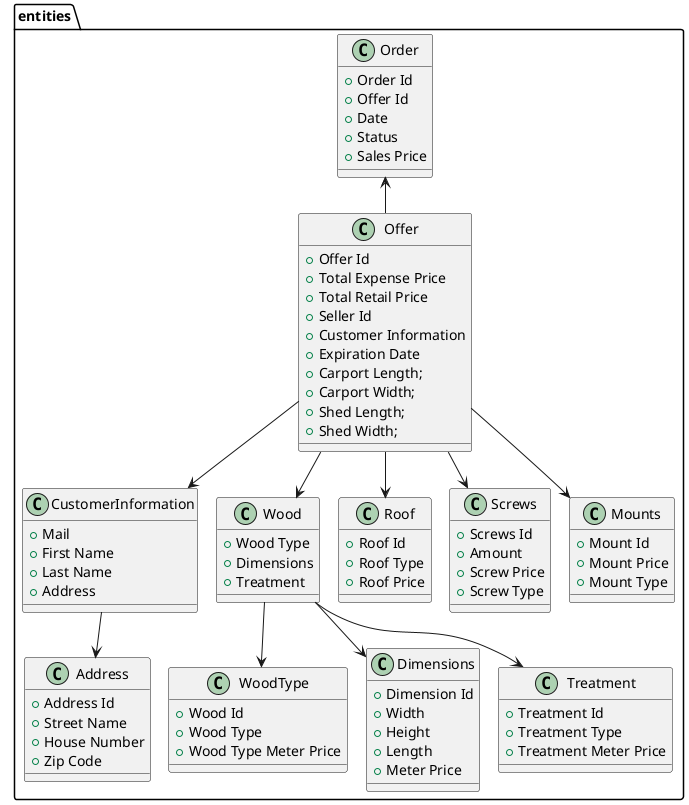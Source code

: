 @startuml

!pragma layout smetana

package entities {
    class CustomerInformation {
        + Mail
        + First Name
        + Last Name
        + Address
    }
    class Order {
        + Order Id
        + Offer Id
        + Date
        + Status
        + Sales Price
    }
    class Offer {
        + Offer Id
        + Total Expense Price
        + Total Retail Price
        + Seller Id
        + Customer Information
        + Expiration Date
        + Carport Length;
        + Carport Width;
        + Shed Length;
        + Shed Width;
    }
    class Wood {
        + Wood Type
        + Dimensions
        + Treatment
    }

    class WoodType {
        + Wood Id
        + Wood Type
        + Wood Type Meter Price
    }
    class Roof {
        + Roof Id
        + Roof Type
        + Roof Price
    }

    class Screws {
        + Screws Id
        + Amount
        + Screw Price
        + Screw Type
    }

    class Mounts {
        + Mount Id
        + Mount Price
        + Mount Type
    }

    class Dimensions {
        + Dimension Id
        + Width
        + Height
        + Length
        + Meter Price
    }

    class Treatment {
        + Treatment Id
        + Treatment Type
        + Treatment Meter Price
    }
    Class Address {
        + Address Id
        + Street Name
        + House Number
        + Zip Code
    }
}

entities.Order <-- entities.Offer

entities.Offer --> entities.Wood
entities.Offer --> entities.Screws
entities.Offer --> entities.Mounts
entities.Offer --> entities.Roof
entities.Offer --> entities.CustomerInformation


entities.Wood --> entities.Dimensions
entities.Wood --> entities.Treatment
entities.Wood --> entities.WoodType

entities.CustomerInformation --> entities.Address
@enduml

